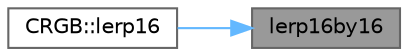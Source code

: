 digraph "lerp16by16"
{
 // LATEX_PDF_SIZE
  bgcolor="transparent";
  edge [fontname=Helvetica,fontsize=10,labelfontname=Helvetica,labelfontsize=10];
  node [fontname=Helvetica,fontsize=10,shape=box,height=0.2,width=0.4];
  rankdir="RL";
  Node1 [id="Node000001",label="lerp16by16",height=0.2,width=0.4,color="gray40", fillcolor="grey60", style="filled", fontcolor="black",tooltip="Linear interpolation between two unsigned 16-bit values, with 16-bit fraction."];
  Node1 -> Node2 [id="edge1_Node000001_Node000002",dir="back",color="steelblue1",style="solid",tooltip=" "];
  Node2 [id="Node000002",label="CRGB::lerp16",height=0.2,width=0.4,color="grey40", fillcolor="white", style="filled",URL="$db/d87/group___pixel_types.html#a50b3dca085a99aa549c19ef0aabe3c5c",tooltip="Return a new CRGB object after performing a linear interpolation between this object and the passed i..."];
}
